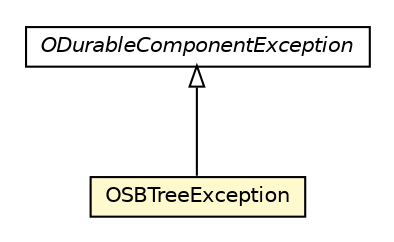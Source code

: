 #!/usr/local/bin/dot
#
# Class diagram 
# Generated by UMLGraph version R5_6-24-gf6e263 (http://www.umlgraph.org/)
#

digraph G {
	edge [fontname="Helvetica",fontsize=10,labelfontname="Helvetica",labelfontsize=10];
	node [fontname="Helvetica",fontsize=10,shape=plaintext];
	nodesep=0.25;
	ranksep=0.5;
	// com.orientechnologies.orient.core.exception.ODurableComponentException
	c3244602 [label=<<table title="com.orientechnologies.orient.core.exception.ODurableComponentException" border="0" cellborder="1" cellspacing="0" cellpadding="2" port="p" href="../../../exception/ODurableComponentException.html">
		<tr><td><table border="0" cellspacing="0" cellpadding="1">
<tr><td align="center" balign="center"><font face="Helvetica-Oblique"> ODurableComponentException </font></td></tr>
		</table></td></tr>
		</table>>, URL="../../../exception/ODurableComponentException.html", fontname="Helvetica", fontcolor="black", fontsize=10.0];
	// com.orientechnologies.orient.core.index.sbtree.local.OSBTreeException
	c3244725 [label=<<table title="com.orientechnologies.orient.core.index.sbtree.local.OSBTreeException" border="0" cellborder="1" cellspacing="0" cellpadding="2" port="p" bgcolor="lemonChiffon" href="./OSBTreeException.html">
		<tr><td><table border="0" cellspacing="0" cellpadding="1">
<tr><td align="center" balign="center"> OSBTreeException </td></tr>
		</table></td></tr>
		</table>>, URL="./OSBTreeException.html", fontname="Helvetica", fontcolor="black", fontsize=10.0];
	//com.orientechnologies.orient.core.index.sbtree.local.OSBTreeException extends com.orientechnologies.orient.core.exception.ODurableComponentException
	c3244602:p -> c3244725:p [dir=back,arrowtail=empty];
}

